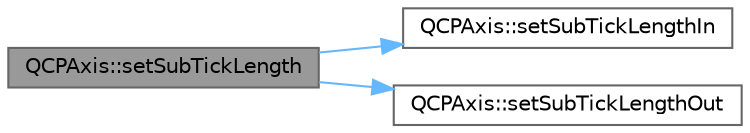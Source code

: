 digraph "QCPAxis::setSubTickLength"
{
 // LATEX_PDF_SIZE
  bgcolor="transparent";
  edge [fontname=Helvetica,fontsize=10,labelfontname=Helvetica,labelfontsize=10];
  node [fontname=Helvetica,fontsize=10,shape=box,height=0.2,width=0.4];
  rankdir="LR";
  Node1 [label="QCPAxis::setSubTickLength",height=0.2,width=0.4,color="gray40", fillcolor="grey60", style="filled", fontcolor="black",tooltip=" "];
  Node1 -> Node2 [color="steelblue1",style="solid"];
  Node2 [label="QCPAxis::setSubTickLengthIn",height=0.2,width=0.4,color="grey40", fillcolor="white", style="filled",URL="$class_q_c_p_axis.html#ac46fa2a993a9f5789540977610acf1de",tooltip=" "];
  Node1 -> Node3 [color="steelblue1",style="solid"];
  Node3 [label="QCPAxis::setSubTickLengthOut",height=0.2,width=0.4,color="grey40", fillcolor="white", style="filled",URL="$class_q_c_p_axis.html#a4c6dfc3963492ed72a77724012df5f23",tooltip=" "];
}
